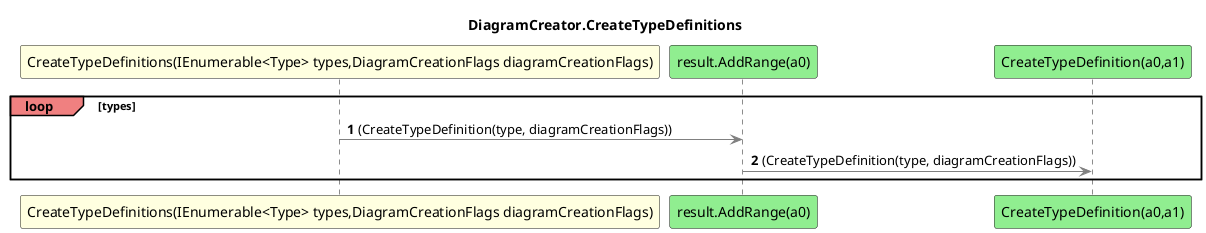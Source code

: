 @startuml DiagramCreator.CreateTypeDefinitions
title DiagramCreator.CreateTypeDefinitions
participant "CreateTypeDefinitions(IEnumerable<Type> types,DiagramCreationFlags diagramCreationFlags)" as CreateTypeDefinitions_p0_p1 #LightYellow
participant "result.AddRange(a0)" as result_AddRange_a0 #LightGreen
participant "CreateTypeDefinition(a0,a1)" as CreateTypeDefinition_a0_a1 #LightGreen
autonumber
loop#LightCoral types
 CreateTypeDefinitions_p0_p1 -[#grey]> result_AddRange_a0 : (CreateTypeDefinition(type, diagramCreationFlags))
 result_AddRange_a0 -[#grey]> CreateTypeDefinition_a0_a1 : (CreateTypeDefinition(type, diagramCreationFlags))
end
@enduml
